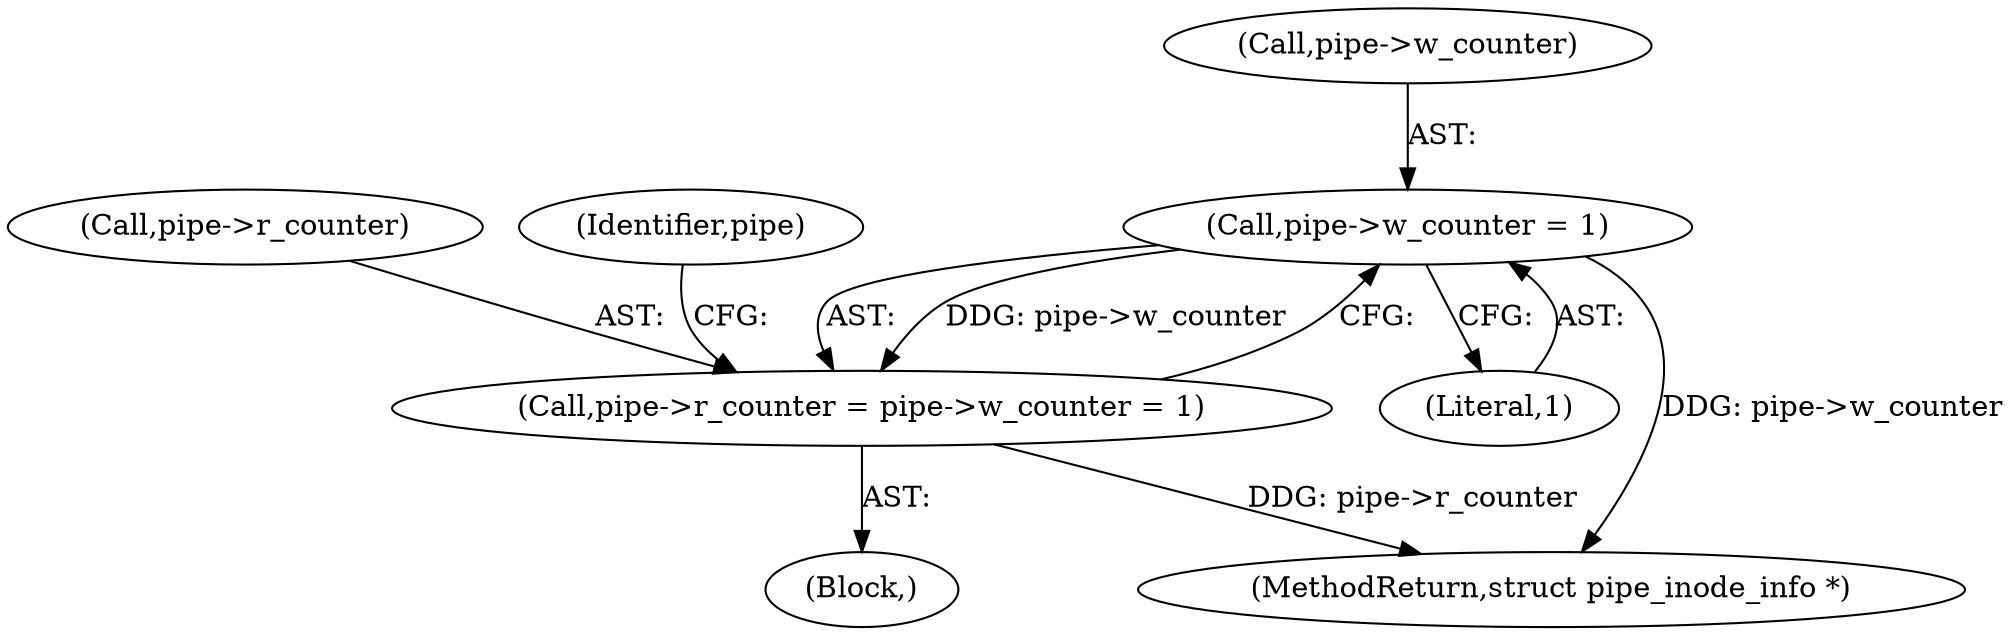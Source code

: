 digraph "0_linux_759c01142a5d0f364a462346168a56de28a80f52@pointer" {
"1000137" [label="(Call,pipe->w_counter = 1)"];
"1000133" [label="(Call,pipe->r_counter = pipe->w_counter = 1)"];
"1000137" [label="(Call,pipe->w_counter = 1)"];
"1000134" [label="(Call,pipe->r_counter)"];
"1000144" [label="(Identifier,pipe)"];
"1000127" [label="(Block,)"];
"1000133" [label="(Call,pipe->r_counter = pipe->w_counter = 1)"];
"1000138" [label="(Call,pipe->w_counter)"];
"1000141" [label="(Literal,1)"];
"1000158" [label="(MethodReturn,struct pipe_inode_info *)"];
"1000137" -> "1000133"  [label="AST: "];
"1000137" -> "1000141"  [label="CFG: "];
"1000138" -> "1000137"  [label="AST: "];
"1000141" -> "1000137"  [label="AST: "];
"1000133" -> "1000137"  [label="CFG: "];
"1000137" -> "1000158"  [label="DDG: pipe->w_counter"];
"1000137" -> "1000133"  [label="DDG: pipe->w_counter"];
"1000133" -> "1000127"  [label="AST: "];
"1000134" -> "1000133"  [label="AST: "];
"1000144" -> "1000133"  [label="CFG: "];
"1000133" -> "1000158"  [label="DDG: pipe->r_counter"];
}
